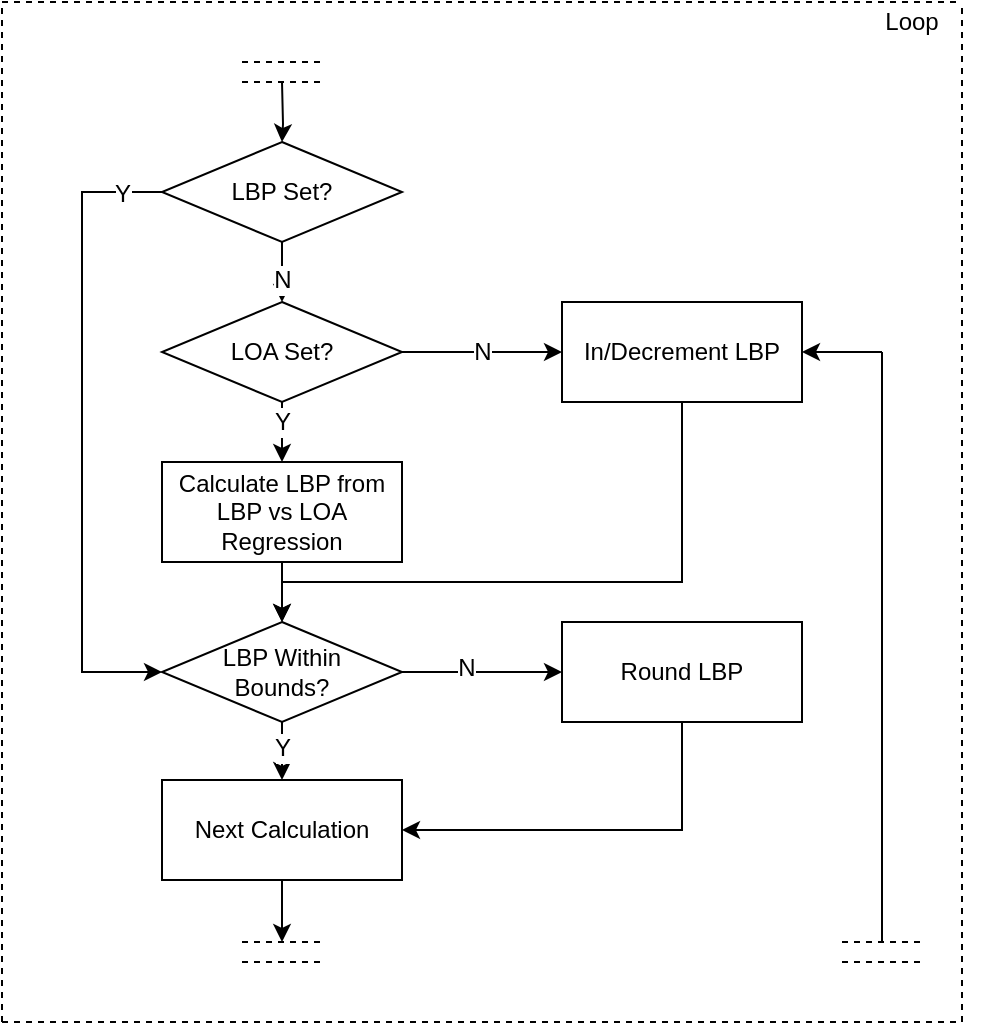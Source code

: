 <mxfile version="11.1.4" type="device"><diagram id="BP8uGdlZCm_WGKlT2GNU" name="Page-1"><mxGraphModel dx="1001" dy="640" grid="1" gridSize="10" guides="1" tooltips="1" connect="1" arrows="1" fold="1" page="1" pageScale="1" pageWidth="827" pageHeight="1169" math="0" shadow="0"><root><mxCell id="0"/><mxCell id="1" parent="0"/><mxCell id="Si_-_noh3IMcSbwQu4PE-5" value="" style="edgeStyle=orthogonalEdgeStyle;rounded=0;orthogonalLoop=1;jettySize=auto;html=1;" edge="1" parent="1" source="Si_-_noh3IMcSbwQu4PE-2"><mxGeometry relative="1" as="geometry"><mxPoint x="380" y="400" as="targetPoint"/></mxGeometry></mxCell><mxCell id="Si_-_noh3IMcSbwQu4PE-6" value="N" style="text;html=1;resizable=0;points=[];align=center;verticalAlign=middle;labelBackgroundColor=#ffffff;" vertex="1" connectable="0" parent="Si_-_noh3IMcSbwQu4PE-5"><mxGeometry x="0.198" y="-4" relative="1" as="geometry"><mxPoint x="4" as="offset"/></mxGeometry></mxCell><mxCell id="Si_-_noh3IMcSbwQu4PE-8" value="" style="edgeStyle=orthogonalEdgeStyle;rounded=0;orthogonalLoop=1;jettySize=auto;html=1;entryX=0;entryY=0.5;entryDx=0;entryDy=0;" edge="1" parent="1" source="Si_-_noh3IMcSbwQu4PE-2" target="Si_-_noh3IMcSbwQu4PE-15"><mxGeometry relative="1" as="geometry"><mxPoint x="280" y="650" as="targetPoint"/><Array as="points"><mxPoint x="280" y="345"/><mxPoint x="280" y="585"/></Array></mxGeometry></mxCell><mxCell id="Si_-_noh3IMcSbwQu4PE-9" value="Y" style="text;html=1;resizable=0;points=[];align=center;verticalAlign=middle;labelBackgroundColor=#ffffff;" vertex="1" connectable="0" parent="Si_-_noh3IMcSbwQu4PE-8"><mxGeometry x="0.003" y="12" relative="1" as="geometry"><mxPoint x="8" y="-120" as="offset"/></mxGeometry></mxCell><mxCell id="Si_-_noh3IMcSbwQu4PE-2" value="LBP Set?" style="rhombus;whiteSpace=wrap;html=1;" vertex="1" parent="1"><mxGeometry x="320" y="320" width="120" height="50" as="geometry"/></mxCell><mxCell id="Si_-_noh3IMcSbwQu4PE-10" value="" style="edgeStyle=orthogonalEdgeStyle;rounded=0;orthogonalLoop=1;jettySize=auto;html=1;" edge="1" parent="1" source="Si_-_noh3IMcSbwQu4PE-3" target="Si_-_noh3IMcSbwQu4PE-4"><mxGeometry relative="1" as="geometry"/></mxCell><mxCell id="Si_-_noh3IMcSbwQu4PE-11" value="Y" style="text;html=1;resizable=0;points=[];align=center;verticalAlign=middle;labelBackgroundColor=#ffffff;" vertex="1" connectable="0" parent="Si_-_noh3IMcSbwQu4PE-10"><mxGeometry x="0.242" y="1" relative="1" as="geometry"><mxPoint x="-1" y="-1" as="offset"/></mxGeometry></mxCell><mxCell id="Si_-_noh3IMcSbwQu4PE-22" value="" style="edgeStyle=orthogonalEdgeStyle;rounded=0;orthogonalLoop=1;jettySize=auto;html=1;" edge="1" parent="1" source="Si_-_noh3IMcSbwQu4PE-3" target="Si_-_noh3IMcSbwQu4PE-21"><mxGeometry relative="1" as="geometry"/></mxCell><mxCell id="Si_-_noh3IMcSbwQu4PE-35" value="N" style="text;html=1;resizable=0;points=[];align=center;verticalAlign=middle;labelBackgroundColor=#ffffff;" vertex="1" connectable="0" parent="Si_-_noh3IMcSbwQu4PE-22"><mxGeometry x="0.234" relative="1" as="geometry"><mxPoint x="-9.5" as="offset"/></mxGeometry></mxCell><mxCell id="Si_-_noh3IMcSbwQu4PE-3" value="LOA Set?" style="rhombus;whiteSpace=wrap;html=1;" vertex="1" parent="1"><mxGeometry x="320" y="400" width="120" height="50" as="geometry"/></mxCell><mxCell id="Si_-_noh3IMcSbwQu4PE-18" value="" style="edgeStyle=orthogonalEdgeStyle;rounded=0;orthogonalLoop=1;jettySize=auto;html=1;" edge="1" parent="1" source="Si_-_noh3IMcSbwQu4PE-4" target="Si_-_noh3IMcSbwQu4PE-15"><mxGeometry relative="1" as="geometry"/></mxCell><mxCell id="Si_-_noh3IMcSbwQu4PE-4" value="Calculate LBP from LBP vs LOA Regression" style="rounded=0;whiteSpace=wrap;html=1;" vertex="1" parent="1"><mxGeometry x="320" y="480" width="120" height="50" as="geometry"/></mxCell><mxCell id="Si_-_noh3IMcSbwQu4PE-17" value="" style="edgeStyle=orthogonalEdgeStyle;rounded=0;orthogonalLoop=1;jettySize=auto;html=1;" edge="1" parent="1" source="Si_-_noh3IMcSbwQu4PE-15" target="Si_-_noh3IMcSbwQu4PE-16"><mxGeometry relative="1" as="geometry"/></mxCell><mxCell id="Si_-_noh3IMcSbwQu4PE-29" value="N" style="text;html=1;resizable=0;points=[];align=center;verticalAlign=middle;labelBackgroundColor=#ffffff;" vertex="1" connectable="0" parent="Si_-_noh3IMcSbwQu4PE-17"><mxGeometry x="-0.216" y="2" relative="1" as="geometry"><mxPoint as="offset"/></mxGeometry></mxCell><mxCell id="Si_-_noh3IMcSbwQu4PE-32" value="" style="edgeStyle=orthogonalEdgeStyle;rounded=0;orthogonalLoop=1;jettySize=auto;html=1;entryX=0.5;entryY=0;entryDx=0;entryDy=0;" edge="1" parent="1" source="Si_-_noh3IMcSbwQu4PE-15" target="Si_-_noh3IMcSbwQu4PE-30"><mxGeometry relative="1" as="geometry"><mxPoint x="380" y="690" as="targetPoint"/></mxGeometry></mxCell><mxCell id="Si_-_noh3IMcSbwQu4PE-33" value="Y" style="text;html=1;resizable=0;points=[];align=center;verticalAlign=middle;labelBackgroundColor=#ffffff;" vertex="1" connectable="0" parent="Si_-_noh3IMcSbwQu4PE-32"><mxGeometry x="-0.77" relative="1" as="geometry"><mxPoint y="6.5" as="offset"/></mxGeometry></mxCell><mxCell id="Si_-_noh3IMcSbwQu4PE-15" value="LBP Within&lt;br&gt;Bounds?" style="rhombus;whiteSpace=wrap;html=1;" vertex="1" parent="1"><mxGeometry x="320" y="560" width="120" height="50" as="geometry"/></mxCell><mxCell id="Si_-_noh3IMcSbwQu4PE-69" value="" style="edgeStyle=orthogonalEdgeStyle;rounded=0;orthogonalLoop=1;jettySize=auto;html=1;entryX=1;entryY=0.5;entryDx=0;entryDy=0;" edge="1" parent="1" source="Si_-_noh3IMcSbwQu4PE-16" target="Si_-_noh3IMcSbwQu4PE-30"><mxGeometry relative="1" as="geometry"><mxPoint x="580" y="690" as="targetPoint"/><Array as="points"><mxPoint x="580" y="664"/></Array></mxGeometry></mxCell><mxCell id="Si_-_noh3IMcSbwQu4PE-16" value="Round LBP" style="rounded=0;whiteSpace=wrap;html=1;" vertex="1" parent="1"><mxGeometry x="520" y="560" width="120" height="50" as="geometry"/></mxCell><mxCell id="Si_-_noh3IMcSbwQu4PE-23" value="" style="edgeStyle=orthogonalEdgeStyle;rounded=0;orthogonalLoop=1;jettySize=auto;html=1;" edge="1" parent="1" target="Si_-_noh3IMcSbwQu4PE-2"><mxGeometry relative="1" as="geometry"><mxPoint x="380" y="290" as="sourcePoint"/></mxGeometry></mxCell><mxCell id="Si_-_noh3IMcSbwQu4PE-37" value="" style="edgeStyle=orthogonalEdgeStyle;rounded=0;orthogonalLoop=1;jettySize=auto;html=1;entryX=0.5;entryY=0;entryDx=0;entryDy=0;" edge="1" parent="1" source="Si_-_noh3IMcSbwQu4PE-21" target="Si_-_noh3IMcSbwQu4PE-15"><mxGeometry relative="1" as="geometry"><mxPoint x="580" y="530" as="targetPoint"/><Array as="points"><mxPoint x="580" y="540"/><mxPoint x="380" y="540"/></Array></mxGeometry></mxCell><mxCell id="Si_-_noh3IMcSbwQu4PE-21" value="In/Decrement LBP" style="rounded=0;whiteSpace=wrap;html=1;" vertex="1" parent="1"><mxGeometry x="520" y="400" width="120" height="50" as="geometry"/></mxCell><mxCell id="Si_-_noh3IMcSbwQu4PE-39" value="" style="edgeStyle=orthogonalEdgeStyle;rounded=0;orthogonalLoop=1;jettySize=auto;html=1;" edge="1" parent="1" source="Si_-_noh3IMcSbwQu4PE-30"><mxGeometry relative="1" as="geometry"><mxPoint x="380" y="720" as="targetPoint"/></mxGeometry></mxCell><mxCell id="Si_-_noh3IMcSbwQu4PE-30" value="Next Calculation" style="rounded=0;whiteSpace=wrap;html=1;" vertex="1" parent="1"><mxGeometry x="320" y="639" width="120" height="50" as="geometry"/></mxCell><mxCell id="Si_-_noh3IMcSbwQu4PE-34" value="" style="endArrow=none;dashed=1;html=1;" edge="1" parent="1"><mxGeometry width="50" height="50" relative="1" as="geometry"><mxPoint x="240" y="250" as="sourcePoint"/><mxPoint x="720" y="250" as="targetPoint"/></mxGeometry></mxCell><mxCell id="Si_-_noh3IMcSbwQu4PE-40" value="" style="endArrow=none;dashed=1;html=1;" edge="1" parent="1"><mxGeometry width="50" height="50" relative="1" as="geometry"><mxPoint x="360" y="720" as="sourcePoint"/><mxPoint x="400" y="720" as="targetPoint"/></mxGeometry></mxCell><mxCell id="Si_-_noh3IMcSbwQu4PE-41" value="" style="endArrow=none;dashed=1;html=1;" edge="1" parent="1"><mxGeometry width="50" height="50" relative="1" as="geometry"><mxPoint x="360" y="730" as="sourcePoint"/><mxPoint x="400" y="730" as="targetPoint"/></mxGeometry></mxCell><mxCell id="Si_-_noh3IMcSbwQu4PE-47" value="" style="endArrow=none;dashed=1;html=1;" edge="1" parent="1"><mxGeometry width="50" height="50" relative="1" as="geometry"><mxPoint x="360.0" y="290" as="sourcePoint"/><mxPoint x="400.0" y="290" as="targetPoint"/></mxGeometry></mxCell><mxCell id="Si_-_noh3IMcSbwQu4PE-48" value="" style="endArrow=none;dashed=1;html=1;" edge="1" parent="1"><mxGeometry width="50" height="50" relative="1" as="geometry"><mxPoint x="360.0" y="280" as="sourcePoint"/><mxPoint x="400.0" y="280" as="targetPoint"/></mxGeometry></mxCell><mxCell id="Si_-_noh3IMcSbwQu4PE-51" value="" style="endArrow=none;html=1;" edge="1" parent="1"><mxGeometry width="50" height="50" relative="1" as="geometry"><mxPoint x="680" y="425" as="sourcePoint"/><mxPoint x="680" y="720" as="targetPoint"/></mxGeometry></mxCell><mxCell id="Si_-_noh3IMcSbwQu4PE-52" value="" style="endArrow=classic;html=1;entryX=1;entryY=0.5;entryDx=0;entryDy=0;" edge="1" parent="1" target="Si_-_noh3IMcSbwQu4PE-21"><mxGeometry width="50" height="50" relative="1" as="geometry"><mxPoint x="680" y="425" as="sourcePoint"/><mxPoint x="650" y="410" as="targetPoint"/></mxGeometry></mxCell><mxCell id="Si_-_noh3IMcSbwQu4PE-53" value="" style="endArrow=none;dashed=1;html=1;" edge="1" parent="1"><mxGeometry width="50" height="50" relative="1" as="geometry"><mxPoint x="240" y="760" as="sourcePoint"/><mxPoint x="240" y="250" as="targetPoint"/></mxGeometry></mxCell><mxCell id="Si_-_noh3IMcSbwQu4PE-54" value="" style="endArrow=none;dashed=1;html=1;" edge="1" parent="1"><mxGeometry width="50" height="50" relative="1" as="geometry"><mxPoint x="720" y="760" as="sourcePoint"/><mxPoint x="720" y="250" as="targetPoint"/></mxGeometry></mxCell><mxCell id="Si_-_noh3IMcSbwQu4PE-55" value="" style="endArrow=none;dashed=1;html=1;" edge="1" parent="1"><mxGeometry width="50" height="50" relative="1" as="geometry"><mxPoint x="240" y="760" as="sourcePoint"/><mxPoint x="720" y="760" as="targetPoint"/></mxGeometry></mxCell><mxCell id="Si_-_noh3IMcSbwQu4PE-59" value="" style="endArrow=none;dashed=1;html=1;" edge="1" parent="1"><mxGeometry width="50" height="50" relative="1" as="geometry"><mxPoint x="660" y="720" as="sourcePoint"/><mxPoint x="700" y="720" as="targetPoint"/></mxGeometry></mxCell><mxCell id="Si_-_noh3IMcSbwQu4PE-60" value="" style="endArrow=none;dashed=1;html=1;" edge="1" parent="1"><mxGeometry width="50" height="50" relative="1" as="geometry"><mxPoint x="660" y="730" as="sourcePoint"/><mxPoint x="700" y="730" as="targetPoint"/></mxGeometry></mxCell><mxCell id="Si_-_noh3IMcSbwQu4PE-73" value="Loop" style="text;html=1;strokeColor=none;fillColor=none;align=center;verticalAlign=middle;whiteSpace=wrap;rounded=0;" vertex="1" parent="1"><mxGeometry x="650" y="250" width="90" height="20" as="geometry"/></mxCell></root></mxGraphModel></diagram></mxfile>